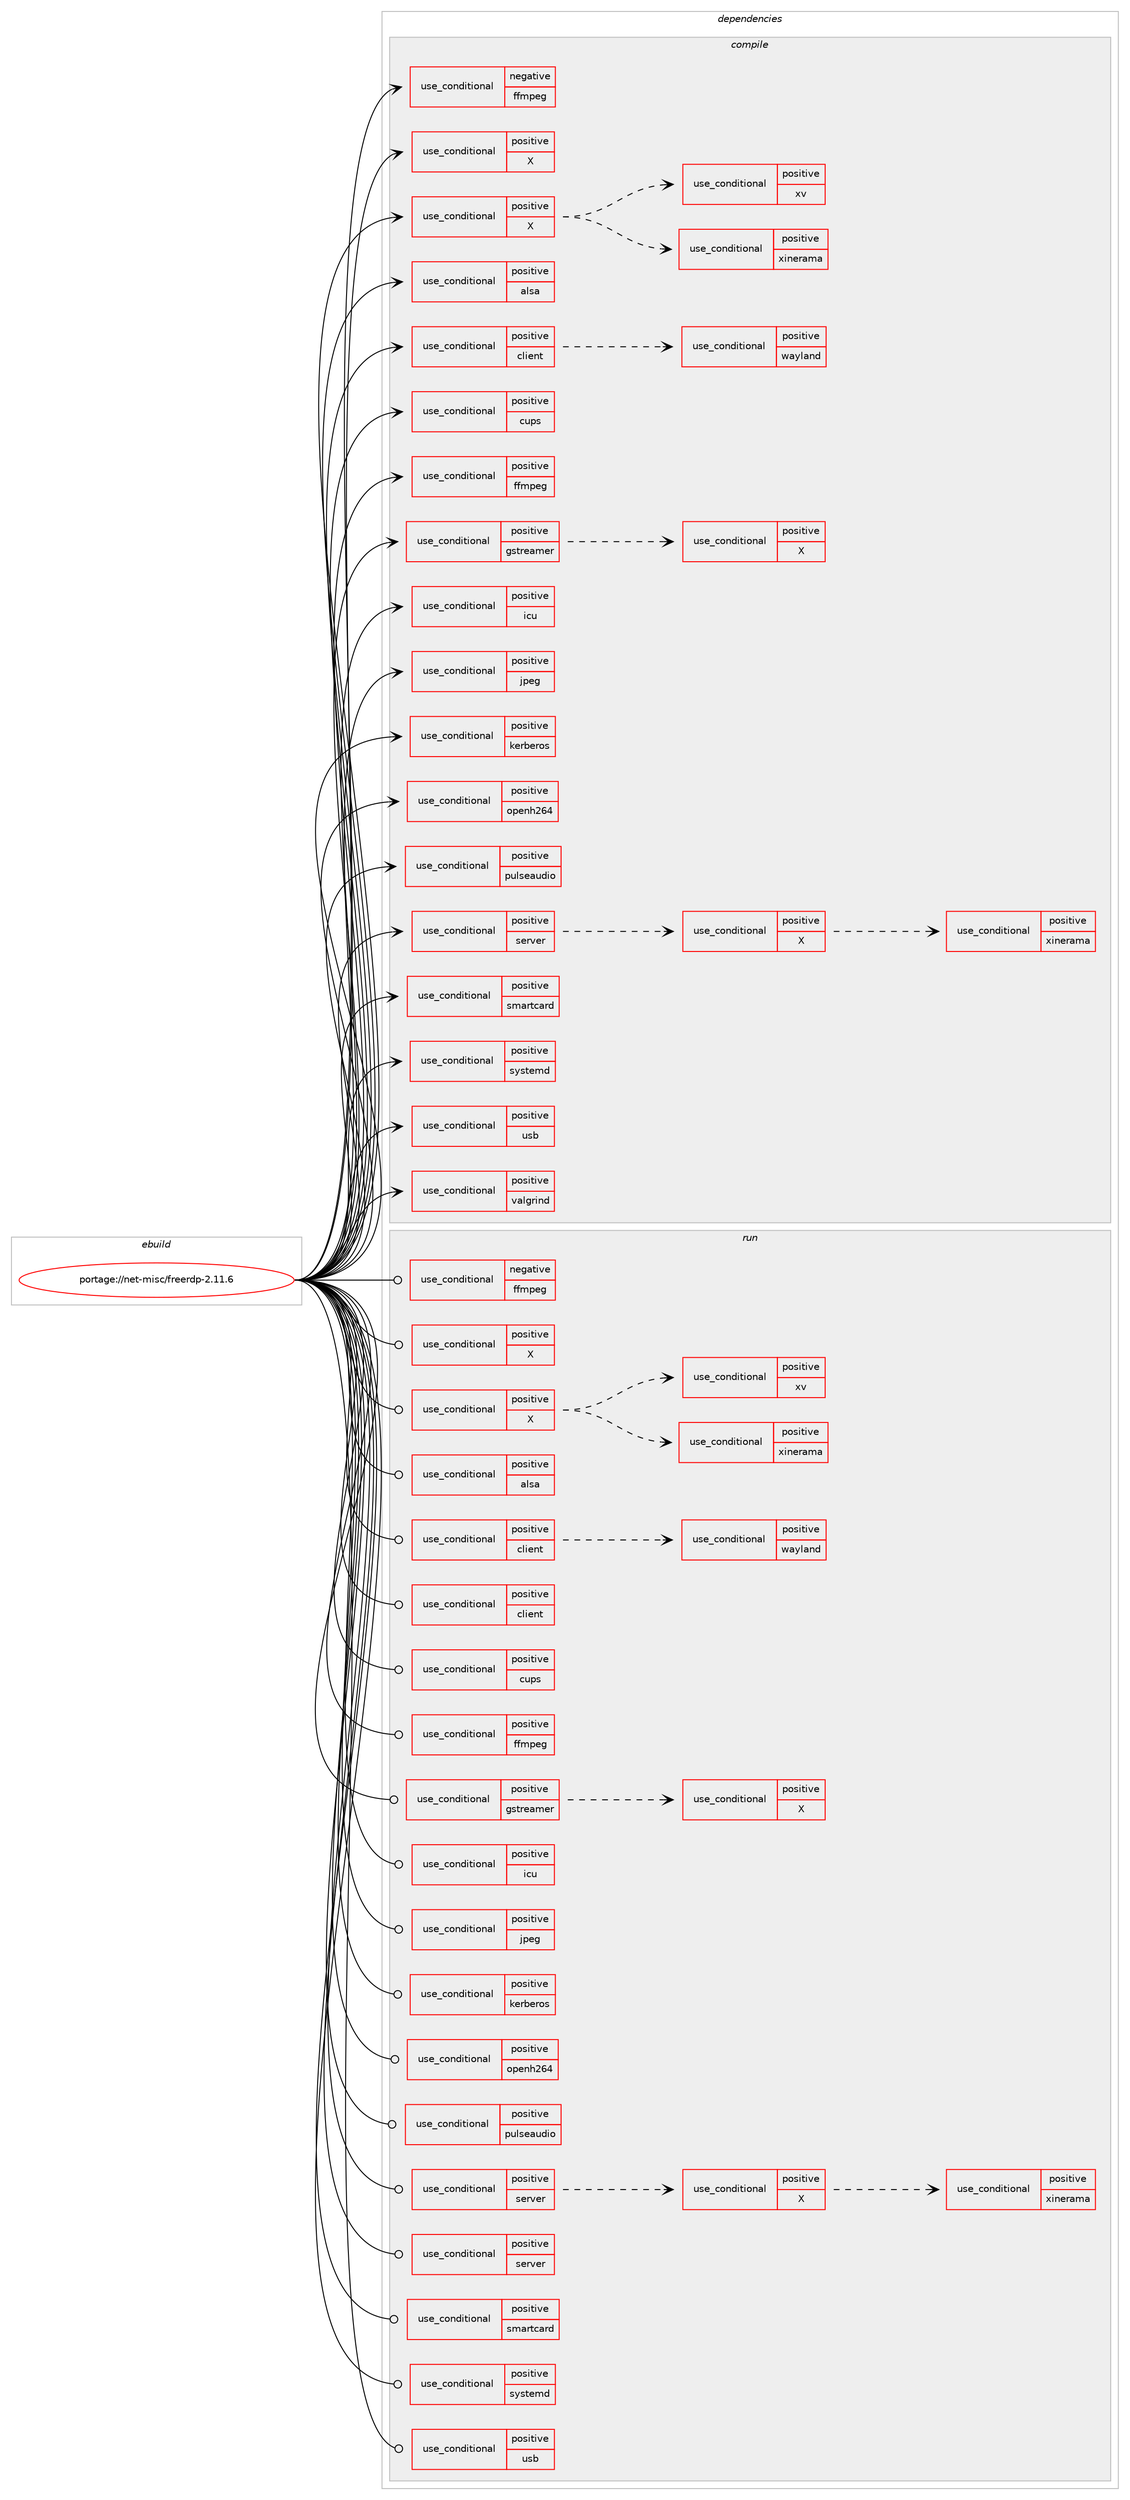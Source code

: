 digraph prolog {

# *************
# Graph options
# *************

newrank=true;
concentrate=true;
compound=true;
graph [rankdir=LR,fontname=Helvetica,fontsize=10,ranksep=1.5];#, ranksep=2.5, nodesep=0.2];
edge  [arrowhead=vee];
node  [fontname=Helvetica,fontsize=10];

# **********
# The ebuild
# **********

subgraph cluster_leftcol {
color=gray;
rank=same;
label=<<i>ebuild</i>>;
id [label="portage://net-misc/freerdp-2.11.6", color=red, width=4, href="../net-misc/freerdp-2.11.6.svg"];
}

# ****************
# The dependencies
# ****************

subgraph cluster_midcol {
color=gray;
label=<<i>dependencies</i>>;
subgraph cluster_compile {
fillcolor="#eeeeee";
style=filled;
label=<<i>compile</i>>;
subgraph cond94618 {
dependency187840 [label=<<TABLE BORDER="0" CELLBORDER="1" CELLSPACING="0" CELLPADDING="4"><TR><TD ROWSPAN="3" CELLPADDING="10">use_conditional</TD></TR><TR><TD>negative</TD></TR><TR><TD>ffmpeg</TD></TR></TABLE>>, shape=none, color=red];
# *** BEGIN UNKNOWN DEPENDENCY TYPE (TODO) ***
# dependency187840 -> package_dependency(portage://net-misc/freerdp-2.11.6,install,no,x11-libs,cairo,none,[,,],[slot(0),equal],[])
# *** END UNKNOWN DEPENDENCY TYPE (TODO) ***

}
id:e -> dependency187840:w [weight=20,style="solid",arrowhead="vee"];
subgraph cond94619 {
dependency187841 [label=<<TABLE BORDER="0" CELLBORDER="1" CELLSPACING="0" CELLPADDING="4"><TR><TD ROWSPAN="3" CELLPADDING="10">use_conditional</TD></TR><TR><TD>positive</TD></TR><TR><TD>X</TD></TR></TABLE>>, shape=none, color=red];
# *** BEGIN UNKNOWN DEPENDENCY TYPE (TODO) ***
# dependency187841 -> package_dependency(portage://net-misc/freerdp-2.11.6,install,no,x11-libs,libX11,none,[,,],[],[])
# *** END UNKNOWN DEPENDENCY TYPE (TODO) ***

# *** BEGIN UNKNOWN DEPENDENCY TYPE (TODO) ***
# dependency187841 -> package_dependency(portage://net-misc/freerdp-2.11.6,install,no,x11-libs,libxkbfile,none,[,,],[],[])
# *** END UNKNOWN DEPENDENCY TYPE (TODO) ***

}
id:e -> dependency187841:w [weight=20,style="solid",arrowhead="vee"];
subgraph cond94620 {
dependency187842 [label=<<TABLE BORDER="0" CELLBORDER="1" CELLSPACING="0" CELLPADDING="4"><TR><TD ROWSPAN="3" CELLPADDING="10">use_conditional</TD></TR><TR><TD>positive</TD></TR><TR><TD>X</TD></TR></TABLE>>, shape=none, color=red];
# *** BEGIN UNKNOWN DEPENDENCY TYPE (TODO) ***
# dependency187842 -> package_dependency(portage://net-misc/freerdp-2.11.6,install,no,x11-libs,libXcursor,none,[,,],[],[])
# *** END UNKNOWN DEPENDENCY TYPE (TODO) ***

# *** BEGIN UNKNOWN DEPENDENCY TYPE (TODO) ***
# dependency187842 -> package_dependency(portage://net-misc/freerdp-2.11.6,install,no,x11-libs,libXext,none,[,,],[],[])
# *** END UNKNOWN DEPENDENCY TYPE (TODO) ***

# *** BEGIN UNKNOWN DEPENDENCY TYPE (TODO) ***
# dependency187842 -> package_dependency(portage://net-misc/freerdp-2.11.6,install,no,x11-libs,libXi,none,[,,],[],[])
# *** END UNKNOWN DEPENDENCY TYPE (TODO) ***

# *** BEGIN UNKNOWN DEPENDENCY TYPE (TODO) ***
# dependency187842 -> package_dependency(portage://net-misc/freerdp-2.11.6,install,no,x11-libs,libXrender,none,[,,],[],[])
# *** END UNKNOWN DEPENDENCY TYPE (TODO) ***

subgraph cond94621 {
dependency187843 [label=<<TABLE BORDER="0" CELLBORDER="1" CELLSPACING="0" CELLPADDING="4"><TR><TD ROWSPAN="3" CELLPADDING="10">use_conditional</TD></TR><TR><TD>positive</TD></TR><TR><TD>xinerama</TD></TR></TABLE>>, shape=none, color=red];
# *** BEGIN UNKNOWN DEPENDENCY TYPE (TODO) ***
# dependency187843 -> package_dependency(portage://net-misc/freerdp-2.11.6,install,no,x11-libs,libXinerama,none,[,,],[],[])
# *** END UNKNOWN DEPENDENCY TYPE (TODO) ***

}
dependency187842:e -> dependency187843:w [weight=20,style="dashed",arrowhead="vee"];
subgraph cond94622 {
dependency187844 [label=<<TABLE BORDER="0" CELLBORDER="1" CELLSPACING="0" CELLPADDING="4"><TR><TD ROWSPAN="3" CELLPADDING="10">use_conditional</TD></TR><TR><TD>positive</TD></TR><TR><TD>xv</TD></TR></TABLE>>, shape=none, color=red];
# *** BEGIN UNKNOWN DEPENDENCY TYPE (TODO) ***
# dependency187844 -> package_dependency(portage://net-misc/freerdp-2.11.6,install,no,x11-libs,libXv,none,[,,],[],[])
# *** END UNKNOWN DEPENDENCY TYPE (TODO) ***

}
dependency187842:e -> dependency187844:w [weight=20,style="dashed",arrowhead="vee"];
}
id:e -> dependency187842:w [weight=20,style="solid",arrowhead="vee"];
subgraph cond94623 {
dependency187845 [label=<<TABLE BORDER="0" CELLBORDER="1" CELLSPACING="0" CELLPADDING="4"><TR><TD ROWSPAN="3" CELLPADDING="10">use_conditional</TD></TR><TR><TD>positive</TD></TR><TR><TD>alsa</TD></TR></TABLE>>, shape=none, color=red];
# *** BEGIN UNKNOWN DEPENDENCY TYPE (TODO) ***
# dependency187845 -> package_dependency(portage://net-misc/freerdp-2.11.6,install,no,media-libs,alsa-lib,none,[,,],[],[])
# *** END UNKNOWN DEPENDENCY TYPE (TODO) ***

}
id:e -> dependency187845:w [weight=20,style="solid",arrowhead="vee"];
subgraph cond94624 {
dependency187846 [label=<<TABLE BORDER="0" CELLBORDER="1" CELLSPACING="0" CELLPADDING="4"><TR><TD ROWSPAN="3" CELLPADDING="10">use_conditional</TD></TR><TR><TD>positive</TD></TR><TR><TD>client</TD></TR></TABLE>>, shape=none, color=red];
subgraph cond94625 {
dependency187847 [label=<<TABLE BORDER="0" CELLBORDER="1" CELLSPACING="0" CELLPADDING="4"><TR><TD ROWSPAN="3" CELLPADDING="10">use_conditional</TD></TR><TR><TD>positive</TD></TR><TR><TD>wayland</TD></TR></TABLE>>, shape=none, color=red];
# *** BEGIN UNKNOWN DEPENDENCY TYPE (TODO) ***
# dependency187847 -> package_dependency(portage://net-misc/freerdp-2.11.6,install,no,dev-libs,wayland,none,[,,],[],[])
# *** END UNKNOWN DEPENDENCY TYPE (TODO) ***

# *** BEGIN UNKNOWN DEPENDENCY TYPE (TODO) ***
# dependency187847 -> package_dependency(portage://net-misc/freerdp-2.11.6,install,no,x11-libs,libxkbcommon,none,[,,],[],[])
# *** END UNKNOWN DEPENDENCY TYPE (TODO) ***

}
dependency187846:e -> dependency187847:w [weight=20,style="dashed",arrowhead="vee"];
}
id:e -> dependency187846:w [weight=20,style="solid",arrowhead="vee"];
subgraph cond94626 {
dependency187848 [label=<<TABLE BORDER="0" CELLBORDER="1" CELLSPACING="0" CELLPADDING="4"><TR><TD ROWSPAN="3" CELLPADDING="10">use_conditional</TD></TR><TR><TD>positive</TD></TR><TR><TD>cups</TD></TR></TABLE>>, shape=none, color=red];
# *** BEGIN UNKNOWN DEPENDENCY TYPE (TODO) ***
# dependency187848 -> package_dependency(portage://net-misc/freerdp-2.11.6,install,no,net-print,cups,none,[,,],[],[])
# *** END UNKNOWN DEPENDENCY TYPE (TODO) ***

}
id:e -> dependency187848:w [weight=20,style="solid",arrowhead="vee"];
subgraph cond94627 {
dependency187849 [label=<<TABLE BORDER="0" CELLBORDER="1" CELLSPACING="0" CELLPADDING="4"><TR><TD ROWSPAN="3" CELLPADDING="10">use_conditional</TD></TR><TR><TD>positive</TD></TR><TR><TD>ffmpeg</TD></TR></TABLE>>, shape=none, color=red];
# *** BEGIN UNKNOWN DEPENDENCY TYPE (TODO) ***
# dependency187849 -> package_dependency(portage://net-misc/freerdp-2.11.6,install,no,media-video,ffmpeg,none,[,,],[slot(0),equal],[])
# *** END UNKNOWN DEPENDENCY TYPE (TODO) ***

}
id:e -> dependency187849:w [weight=20,style="solid",arrowhead="vee"];
subgraph cond94628 {
dependency187850 [label=<<TABLE BORDER="0" CELLBORDER="1" CELLSPACING="0" CELLPADDING="4"><TR><TD ROWSPAN="3" CELLPADDING="10">use_conditional</TD></TR><TR><TD>positive</TD></TR><TR><TD>gstreamer</TD></TR></TABLE>>, shape=none, color=red];
# *** BEGIN UNKNOWN DEPENDENCY TYPE (TODO) ***
# dependency187850 -> package_dependency(portage://net-misc/freerdp-2.11.6,install,no,media-libs,gstreamer,none,[,,],[slot(1.0)],[])
# *** END UNKNOWN DEPENDENCY TYPE (TODO) ***

# *** BEGIN UNKNOWN DEPENDENCY TYPE (TODO) ***
# dependency187850 -> package_dependency(portage://net-misc/freerdp-2.11.6,install,no,media-libs,gst-plugins-base,none,[,,],[slot(1.0)],[])
# *** END UNKNOWN DEPENDENCY TYPE (TODO) ***

subgraph cond94629 {
dependency187851 [label=<<TABLE BORDER="0" CELLBORDER="1" CELLSPACING="0" CELLPADDING="4"><TR><TD ROWSPAN="3" CELLPADDING="10">use_conditional</TD></TR><TR><TD>positive</TD></TR><TR><TD>X</TD></TR></TABLE>>, shape=none, color=red];
# *** BEGIN UNKNOWN DEPENDENCY TYPE (TODO) ***
# dependency187851 -> package_dependency(portage://net-misc/freerdp-2.11.6,install,no,x11-libs,libXrandr,none,[,,],[],[])
# *** END UNKNOWN DEPENDENCY TYPE (TODO) ***

}
dependency187850:e -> dependency187851:w [weight=20,style="dashed",arrowhead="vee"];
}
id:e -> dependency187850:w [weight=20,style="solid",arrowhead="vee"];
subgraph cond94630 {
dependency187852 [label=<<TABLE BORDER="0" CELLBORDER="1" CELLSPACING="0" CELLPADDING="4"><TR><TD ROWSPAN="3" CELLPADDING="10">use_conditional</TD></TR><TR><TD>positive</TD></TR><TR><TD>icu</TD></TR></TABLE>>, shape=none, color=red];
# *** BEGIN UNKNOWN DEPENDENCY TYPE (TODO) ***
# dependency187852 -> package_dependency(portage://net-misc/freerdp-2.11.6,install,no,dev-libs,icu,none,[,,],[slot(0),equal],[])
# *** END UNKNOWN DEPENDENCY TYPE (TODO) ***

}
id:e -> dependency187852:w [weight=20,style="solid",arrowhead="vee"];
subgraph cond94631 {
dependency187853 [label=<<TABLE BORDER="0" CELLBORDER="1" CELLSPACING="0" CELLPADDING="4"><TR><TD ROWSPAN="3" CELLPADDING="10">use_conditional</TD></TR><TR><TD>positive</TD></TR><TR><TD>jpeg</TD></TR></TABLE>>, shape=none, color=red];
# *** BEGIN UNKNOWN DEPENDENCY TYPE (TODO) ***
# dependency187853 -> package_dependency(portage://net-misc/freerdp-2.11.6,install,no,media-libs,libjpeg-turbo,none,[,,],[slot(0),equal],[])
# *** END UNKNOWN DEPENDENCY TYPE (TODO) ***

}
id:e -> dependency187853:w [weight=20,style="solid",arrowhead="vee"];
subgraph cond94632 {
dependency187854 [label=<<TABLE BORDER="0" CELLBORDER="1" CELLSPACING="0" CELLPADDING="4"><TR><TD ROWSPAN="3" CELLPADDING="10">use_conditional</TD></TR><TR><TD>positive</TD></TR><TR><TD>kerberos</TD></TR></TABLE>>, shape=none, color=red];
# *** BEGIN UNKNOWN DEPENDENCY TYPE (TODO) ***
# dependency187854 -> package_dependency(portage://net-misc/freerdp-2.11.6,install,no,virtual,krb5,none,[,,],[],[])
# *** END UNKNOWN DEPENDENCY TYPE (TODO) ***

}
id:e -> dependency187854:w [weight=20,style="solid",arrowhead="vee"];
subgraph cond94633 {
dependency187855 [label=<<TABLE BORDER="0" CELLBORDER="1" CELLSPACING="0" CELLPADDING="4"><TR><TD ROWSPAN="3" CELLPADDING="10">use_conditional</TD></TR><TR><TD>positive</TD></TR><TR><TD>openh264</TD></TR></TABLE>>, shape=none, color=red];
# *** BEGIN UNKNOWN DEPENDENCY TYPE (TODO) ***
# dependency187855 -> package_dependency(portage://net-misc/freerdp-2.11.6,install,no,media-libs,openh264,none,[,,],[slot(0),equal],[])
# *** END UNKNOWN DEPENDENCY TYPE (TODO) ***

}
id:e -> dependency187855:w [weight=20,style="solid",arrowhead="vee"];
subgraph cond94634 {
dependency187856 [label=<<TABLE BORDER="0" CELLBORDER="1" CELLSPACING="0" CELLPADDING="4"><TR><TD ROWSPAN="3" CELLPADDING="10">use_conditional</TD></TR><TR><TD>positive</TD></TR><TR><TD>pulseaudio</TD></TR></TABLE>>, shape=none, color=red];
# *** BEGIN UNKNOWN DEPENDENCY TYPE (TODO) ***
# dependency187856 -> package_dependency(portage://net-misc/freerdp-2.11.6,install,no,media-libs,libpulse,none,[,,],[],[])
# *** END UNKNOWN DEPENDENCY TYPE (TODO) ***

}
id:e -> dependency187856:w [weight=20,style="solid",arrowhead="vee"];
subgraph cond94635 {
dependency187857 [label=<<TABLE BORDER="0" CELLBORDER="1" CELLSPACING="0" CELLPADDING="4"><TR><TD ROWSPAN="3" CELLPADDING="10">use_conditional</TD></TR><TR><TD>positive</TD></TR><TR><TD>server</TD></TR></TABLE>>, shape=none, color=red];
subgraph cond94636 {
dependency187858 [label=<<TABLE BORDER="0" CELLBORDER="1" CELLSPACING="0" CELLPADDING="4"><TR><TD ROWSPAN="3" CELLPADDING="10">use_conditional</TD></TR><TR><TD>positive</TD></TR><TR><TD>X</TD></TR></TABLE>>, shape=none, color=red];
# *** BEGIN UNKNOWN DEPENDENCY TYPE (TODO) ***
# dependency187858 -> package_dependency(portage://net-misc/freerdp-2.11.6,install,no,x11-libs,libXcursor,none,[,,],[],[])
# *** END UNKNOWN DEPENDENCY TYPE (TODO) ***

# *** BEGIN UNKNOWN DEPENDENCY TYPE (TODO) ***
# dependency187858 -> package_dependency(portage://net-misc/freerdp-2.11.6,install,no,x11-libs,libXdamage,none,[,,],[],[])
# *** END UNKNOWN DEPENDENCY TYPE (TODO) ***

# *** BEGIN UNKNOWN DEPENDENCY TYPE (TODO) ***
# dependency187858 -> package_dependency(portage://net-misc/freerdp-2.11.6,install,no,x11-libs,libXext,none,[,,],[],[])
# *** END UNKNOWN DEPENDENCY TYPE (TODO) ***

# *** BEGIN UNKNOWN DEPENDENCY TYPE (TODO) ***
# dependency187858 -> package_dependency(portage://net-misc/freerdp-2.11.6,install,no,x11-libs,libXfixes,none,[,,],[],[])
# *** END UNKNOWN DEPENDENCY TYPE (TODO) ***

# *** BEGIN UNKNOWN DEPENDENCY TYPE (TODO) ***
# dependency187858 -> package_dependency(portage://net-misc/freerdp-2.11.6,install,no,x11-libs,libXrandr,none,[,,],[],[])
# *** END UNKNOWN DEPENDENCY TYPE (TODO) ***

# *** BEGIN UNKNOWN DEPENDENCY TYPE (TODO) ***
# dependency187858 -> package_dependency(portage://net-misc/freerdp-2.11.6,install,no,x11-libs,libXtst,none,[,,],[],[])
# *** END UNKNOWN DEPENDENCY TYPE (TODO) ***

subgraph cond94637 {
dependency187859 [label=<<TABLE BORDER="0" CELLBORDER="1" CELLSPACING="0" CELLPADDING="4"><TR><TD ROWSPAN="3" CELLPADDING="10">use_conditional</TD></TR><TR><TD>positive</TD></TR><TR><TD>xinerama</TD></TR></TABLE>>, shape=none, color=red];
# *** BEGIN UNKNOWN DEPENDENCY TYPE (TODO) ***
# dependency187859 -> package_dependency(portage://net-misc/freerdp-2.11.6,install,no,x11-libs,libXinerama,none,[,,],[],[])
# *** END UNKNOWN DEPENDENCY TYPE (TODO) ***

}
dependency187858:e -> dependency187859:w [weight=20,style="dashed",arrowhead="vee"];
}
dependency187857:e -> dependency187858:w [weight=20,style="dashed",arrowhead="vee"];
}
id:e -> dependency187857:w [weight=20,style="solid",arrowhead="vee"];
subgraph cond94638 {
dependency187860 [label=<<TABLE BORDER="0" CELLBORDER="1" CELLSPACING="0" CELLPADDING="4"><TR><TD ROWSPAN="3" CELLPADDING="10">use_conditional</TD></TR><TR><TD>positive</TD></TR><TR><TD>smartcard</TD></TR></TABLE>>, shape=none, color=red];
# *** BEGIN UNKNOWN DEPENDENCY TYPE (TODO) ***
# dependency187860 -> package_dependency(portage://net-misc/freerdp-2.11.6,install,no,sys-apps,pcsc-lite,none,[,,],[],[])
# *** END UNKNOWN DEPENDENCY TYPE (TODO) ***

}
id:e -> dependency187860:w [weight=20,style="solid",arrowhead="vee"];
subgraph cond94639 {
dependency187861 [label=<<TABLE BORDER="0" CELLBORDER="1" CELLSPACING="0" CELLPADDING="4"><TR><TD ROWSPAN="3" CELLPADDING="10">use_conditional</TD></TR><TR><TD>positive</TD></TR><TR><TD>systemd</TD></TR></TABLE>>, shape=none, color=red];
# *** BEGIN UNKNOWN DEPENDENCY TYPE (TODO) ***
# dependency187861 -> package_dependency(portage://net-misc/freerdp-2.11.6,install,no,sys-apps,systemd,none,[,,],[slot(0),equal],[])
# *** END UNKNOWN DEPENDENCY TYPE (TODO) ***

}
id:e -> dependency187861:w [weight=20,style="solid",arrowhead="vee"];
subgraph cond94640 {
dependency187862 [label=<<TABLE BORDER="0" CELLBORDER="1" CELLSPACING="0" CELLPADDING="4"><TR><TD ROWSPAN="3" CELLPADDING="10">use_conditional</TD></TR><TR><TD>positive</TD></TR><TR><TD>usb</TD></TR></TABLE>>, shape=none, color=red];
# *** BEGIN UNKNOWN DEPENDENCY TYPE (TODO) ***
# dependency187862 -> package_dependency(portage://net-misc/freerdp-2.11.6,install,no,virtual,libudev,none,[,,],[slot(0),equal],[])
# *** END UNKNOWN DEPENDENCY TYPE (TODO) ***

# *** BEGIN UNKNOWN DEPENDENCY TYPE (TODO) ***
# dependency187862 -> package_dependency(portage://net-misc/freerdp-2.11.6,install,no,sys-apps,util-linux,none,[,,],[slot(0),equal],[])
# *** END UNKNOWN DEPENDENCY TYPE (TODO) ***

# *** BEGIN UNKNOWN DEPENDENCY TYPE (TODO) ***
# dependency187862 -> package_dependency(portage://net-misc/freerdp-2.11.6,install,no,dev-libs,dbus-glib,none,[,,],[slot(0),equal],[])
# *** END UNKNOWN DEPENDENCY TYPE (TODO) ***

# *** BEGIN UNKNOWN DEPENDENCY TYPE (TODO) ***
# dependency187862 -> package_dependency(portage://net-misc/freerdp-2.11.6,install,no,virtual,libusb,none,[,,],[slot(1),equal],[])
# *** END UNKNOWN DEPENDENCY TYPE (TODO) ***

}
id:e -> dependency187862:w [weight=20,style="solid",arrowhead="vee"];
subgraph cond94641 {
dependency187863 [label=<<TABLE BORDER="0" CELLBORDER="1" CELLSPACING="0" CELLPADDING="4"><TR><TD ROWSPAN="3" CELLPADDING="10">use_conditional</TD></TR><TR><TD>positive</TD></TR><TR><TD>valgrind</TD></TR></TABLE>>, shape=none, color=red];
# *** BEGIN UNKNOWN DEPENDENCY TYPE (TODO) ***
# dependency187863 -> package_dependency(portage://net-misc/freerdp-2.11.6,install,no,dev-debug,valgrind,none,[,,],[],[])
# *** END UNKNOWN DEPENDENCY TYPE (TODO) ***

}
id:e -> dependency187863:w [weight=20,style="solid",arrowhead="vee"];
# *** BEGIN UNKNOWN DEPENDENCY TYPE (TODO) ***
# id -> package_dependency(portage://net-misc/freerdp-2.11.6,install,no,dev-libs,openssl,none,[,,],[slot(0),equal],[])
# *** END UNKNOWN DEPENDENCY TYPE (TODO) ***

# *** BEGIN UNKNOWN DEPENDENCY TYPE (TODO) ***
# id -> package_dependency(portage://net-misc/freerdp-2.11.6,install,no,sys-libs,zlib,none,[,,],[slot(0)],[])
# *** END UNKNOWN DEPENDENCY TYPE (TODO) ***

}
subgraph cluster_compileandrun {
fillcolor="#eeeeee";
style=filled;
label=<<i>compile and run</i>>;
}
subgraph cluster_run {
fillcolor="#eeeeee";
style=filled;
label=<<i>run</i>>;
subgraph cond94642 {
dependency187864 [label=<<TABLE BORDER="0" CELLBORDER="1" CELLSPACING="0" CELLPADDING="4"><TR><TD ROWSPAN="3" CELLPADDING="10">use_conditional</TD></TR><TR><TD>negative</TD></TR><TR><TD>ffmpeg</TD></TR></TABLE>>, shape=none, color=red];
# *** BEGIN UNKNOWN DEPENDENCY TYPE (TODO) ***
# dependency187864 -> package_dependency(portage://net-misc/freerdp-2.11.6,run,no,x11-libs,cairo,none,[,,],[slot(0),equal],[])
# *** END UNKNOWN DEPENDENCY TYPE (TODO) ***

}
id:e -> dependency187864:w [weight=20,style="solid",arrowhead="odot"];
subgraph cond94643 {
dependency187865 [label=<<TABLE BORDER="0" CELLBORDER="1" CELLSPACING="0" CELLPADDING="4"><TR><TD ROWSPAN="3" CELLPADDING="10">use_conditional</TD></TR><TR><TD>positive</TD></TR><TR><TD>X</TD></TR></TABLE>>, shape=none, color=red];
# *** BEGIN UNKNOWN DEPENDENCY TYPE (TODO) ***
# dependency187865 -> package_dependency(portage://net-misc/freerdp-2.11.6,run,no,x11-libs,libX11,none,[,,],[],[])
# *** END UNKNOWN DEPENDENCY TYPE (TODO) ***

# *** BEGIN UNKNOWN DEPENDENCY TYPE (TODO) ***
# dependency187865 -> package_dependency(portage://net-misc/freerdp-2.11.6,run,no,x11-libs,libxkbfile,none,[,,],[],[])
# *** END UNKNOWN DEPENDENCY TYPE (TODO) ***

}
id:e -> dependency187865:w [weight=20,style="solid",arrowhead="odot"];
subgraph cond94644 {
dependency187866 [label=<<TABLE BORDER="0" CELLBORDER="1" CELLSPACING="0" CELLPADDING="4"><TR><TD ROWSPAN="3" CELLPADDING="10">use_conditional</TD></TR><TR><TD>positive</TD></TR><TR><TD>X</TD></TR></TABLE>>, shape=none, color=red];
# *** BEGIN UNKNOWN DEPENDENCY TYPE (TODO) ***
# dependency187866 -> package_dependency(portage://net-misc/freerdp-2.11.6,run,no,x11-libs,libXcursor,none,[,,],[],[])
# *** END UNKNOWN DEPENDENCY TYPE (TODO) ***

# *** BEGIN UNKNOWN DEPENDENCY TYPE (TODO) ***
# dependency187866 -> package_dependency(portage://net-misc/freerdp-2.11.6,run,no,x11-libs,libXext,none,[,,],[],[])
# *** END UNKNOWN DEPENDENCY TYPE (TODO) ***

# *** BEGIN UNKNOWN DEPENDENCY TYPE (TODO) ***
# dependency187866 -> package_dependency(portage://net-misc/freerdp-2.11.6,run,no,x11-libs,libXi,none,[,,],[],[])
# *** END UNKNOWN DEPENDENCY TYPE (TODO) ***

# *** BEGIN UNKNOWN DEPENDENCY TYPE (TODO) ***
# dependency187866 -> package_dependency(portage://net-misc/freerdp-2.11.6,run,no,x11-libs,libXrender,none,[,,],[],[])
# *** END UNKNOWN DEPENDENCY TYPE (TODO) ***

subgraph cond94645 {
dependency187867 [label=<<TABLE BORDER="0" CELLBORDER="1" CELLSPACING="0" CELLPADDING="4"><TR><TD ROWSPAN="3" CELLPADDING="10">use_conditional</TD></TR><TR><TD>positive</TD></TR><TR><TD>xinerama</TD></TR></TABLE>>, shape=none, color=red];
# *** BEGIN UNKNOWN DEPENDENCY TYPE (TODO) ***
# dependency187867 -> package_dependency(portage://net-misc/freerdp-2.11.6,run,no,x11-libs,libXinerama,none,[,,],[],[])
# *** END UNKNOWN DEPENDENCY TYPE (TODO) ***

}
dependency187866:e -> dependency187867:w [weight=20,style="dashed",arrowhead="vee"];
subgraph cond94646 {
dependency187868 [label=<<TABLE BORDER="0" CELLBORDER="1" CELLSPACING="0" CELLPADDING="4"><TR><TD ROWSPAN="3" CELLPADDING="10">use_conditional</TD></TR><TR><TD>positive</TD></TR><TR><TD>xv</TD></TR></TABLE>>, shape=none, color=red];
# *** BEGIN UNKNOWN DEPENDENCY TYPE (TODO) ***
# dependency187868 -> package_dependency(portage://net-misc/freerdp-2.11.6,run,no,x11-libs,libXv,none,[,,],[],[])
# *** END UNKNOWN DEPENDENCY TYPE (TODO) ***

}
dependency187866:e -> dependency187868:w [weight=20,style="dashed",arrowhead="vee"];
}
id:e -> dependency187866:w [weight=20,style="solid",arrowhead="odot"];
subgraph cond94647 {
dependency187869 [label=<<TABLE BORDER="0" CELLBORDER="1" CELLSPACING="0" CELLPADDING="4"><TR><TD ROWSPAN="3" CELLPADDING="10">use_conditional</TD></TR><TR><TD>positive</TD></TR><TR><TD>alsa</TD></TR></TABLE>>, shape=none, color=red];
# *** BEGIN UNKNOWN DEPENDENCY TYPE (TODO) ***
# dependency187869 -> package_dependency(portage://net-misc/freerdp-2.11.6,run,no,media-libs,alsa-lib,none,[,,],[],[])
# *** END UNKNOWN DEPENDENCY TYPE (TODO) ***

}
id:e -> dependency187869:w [weight=20,style="solid",arrowhead="odot"];
subgraph cond94648 {
dependency187870 [label=<<TABLE BORDER="0" CELLBORDER="1" CELLSPACING="0" CELLPADDING="4"><TR><TD ROWSPAN="3" CELLPADDING="10">use_conditional</TD></TR><TR><TD>positive</TD></TR><TR><TD>client</TD></TR></TABLE>>, shape=none, color=red];
subgraph cond94649 {
dependency187871 [label=<<TABLE BORDER="0" CELLBORDER="1" CELLSPACING="0" CELLPADDING="4"><TR><TD ROWSPAN="3" CELLPADDING="10">use_conditional</TD></TR><TR><TD>positive</TD></TR><TR><TD>wayland</TD></TR></TABLE>>, shape=none, color=red];
# *** BEGIN UNKNOWN DEPENDENCY TYPE (TODO) ***
# dependency187871 -> package_dependency(portage://net-misc/freerdp-2.11.6,run,no,dev-libs,wayland,none,[,,],[],[])
# *** END UNKNOWN DEPENDENCY TYPE (TODO) ***

# *** BEGIN UNKNOWN DEPENDENCY TYPE (TODO) ***
# dependency187871 -> package_dependency(portage://net-misc/freerdp-2.11.6,run,no,x11-libs,libxkbcommon,none,[,,],[],[])
# *** END UNKNOWN DEPENDENCY TYPE (TODO) ***

}
dependency187870:e -> dependency187871:w [weight=20,style="dashed",arrowhead="vee"];
}
id:e -> dependency187870:w [weight=20,style="solid",arrowhead="odot"];
subgraph cond94650 {
dependency187872 [label=<<TABLE BORDER="0" CELLBORDER="1" CELLSPACING="0" CELLPADDING="4"><TR><TD ROWSPAN="3" CELLPADDING="10">use_conditional</TD></TR><TR><TD>positive</TD></TR><TR><TD>client</TD></TR></TABLE>>, shape=none, color=red];
# *** BEGIN UNKNOWN DEPENDENCY TYPE (TODO) ***
# dependency187872 -> package_dependency(portage://net-misc/freerdp-2.11.6,run,weak,net-misc,freerdp,none,[,,],[slot(3)],[use(enable(client),none)])
# *** END UNKNOWN DEPENDENCY TYPE (TODO) ***

}
id:e -> dependency187872:w [weight=20,style="solid",arrowhead="odot"];
subgraph cond94651 {
dependency187873 [label=<<TABLE BORDER="0" CELLBORDER="1" CELLSPACING="0" CELLPADDING="4"><TR><TD ROWSPAN="3" CELLPADDING="10">use_conditional</TD></TR><TR><TD>positive</TD></TR><TR><TD>cups</TD></TR></TABLE>>, shape=none, color=red];
# *** BEGIN UNKNOWN DEPENDENCY TYPE (TODO) ***
# dependency187873 -> package_dependency(portage://net-misc/freerdp-2.11.6,run,no,net-print,cups,none,[,,],[],[])
# *** END UNKNOWN DEPENDENCY TYPE (TODO) ***

}
id:e -> dependency187873:w [weight=20,style="solid",arrowhead="odot"];
subgraph cond94652 {
dependency187874 [label=<<TABLE BORDER="0" CELLBORDER="1" CELLSPACING="0" CELLPADDING="4"><TR><TD ROWSPAN="3" CELLPADDING="10">use_conditional</TD></TR><TR><TD>positive</TD></TR><TR><TD>ffmpeg</TD></TR></TABLE>>, shape=none, color=red];
# *** BEGIN UNKNOWN DEPENDENCY TYPE (TODO) ***
# dependency187874 -> package_dependency(portage://net-misc/freerdp-2.11.6,run,no,media-video,ffmpeg,none,[,,],[slot(0),equal],[])
# *** END UNKNOWN DEPENDENCY TYPE (TODO) ***

}
id:e -> dependency187874:w [weight=20,style="solid",arrowhead="odot"];
subgraph cond94653 {
dependency187875 [label=<<TABLE BORDER="0" CELLBORDER="1" CELLSPACING="0" CELLPADDING="4"><TR><TD ROWSPAN="3" CELLPADDING="10">use_conditional</TD></TR><TR><TD>positive</TD></TR><TR><TD>gstreamer</TD></TR></TABLE>>, shape=none, color=red];
# *** BEGIN UNKNOWN DEPENDENCY TYPE (TODO) ***
# dependency187875 -> package_dependency(portage://net-misc/freerdp-2.11.6,run,no,media-libs,gstreamer,none,[,,],[slot(1.0)],[])
# *** END UNKNOWN DEPENDENCY TYPE (TODO) ***

# *** BEGIN UNKNOWN DEPENDENCY TYPE (TODO) ***
# dependency187875 -> package_dependency(portage://net-misc/freerdp-2.11.6,run,no,media-libs,gst-plugins-base,none,[,,],[slot(1.0)],[])
# *** END UNKNOWN DEPENDENCY TYPE (TODO) ***

subgraph cond94654 {
dependency187876 [label=<<TABLE BORDER="0" CELLBORDER="1" CELLSPACING="0" CELLPADDING="4"><TR><TD ROWSPAN="3" CELLPADDING="10">use_conditional</TD></TR><TR><TD>positive</TD></TR><TR><TD>X</TD></TR></TABLE>>, shape=none, color=red];
# *** BEGIN UNKNOWN DEPENDENCY TYPE (TODO) ***
# dependency187876 -> package_dependency(portage://net-misc/freerdp-2.11.6,run,no,x11-libs,libXrandr,none,[,,],[],[])
# *** END UNKNOWN DEPENDENCY TYPE (TODO) ***

}
dependency187875:e -> dependency187876:w [weight=20,style="dashed",arrowhead="vee"];
}
id:e -> dependency187875:w [weight=20,style="solid",arrowhead="odot"];
subgraph cond94655 {
dependency187877 [label=<<TABLE BORDER="0" CELLBORDER="1" CELLSPACING="0" CELLPADDING="4"><TR><TD ROWSPAN="3" CELLPADDING="10">use_conditional</TD></TR><TR><TD>positive</TD></TR><TR><TD>icu</TD></TR></TABLE>>, shape=none, color=red];
# *** BEGIN UNKNOWN DEPENDENCY TYPE (TODO) ***
# dependency187877 -> package_dependency(portage://net-misc/freerdp-2.11.6,run,no,dev-libs,icu,none,[,,],[slot(0),equal],[])
# *** END UNKNOWN DEPENDENCY TYPE (TODO) ***

}
id:e -> dependency187877:w [weight=20,style="solid",arrowhead="odot"];
subgraph cond94656 {
dependency187878 [label=<<TABLE BORDER="0" CELLBORDER="1" CELLSPACING="0" CELLPADDING="4"><TR><TD ROWSPAN="3" CELLPADDING="10">use_conditional</TD></TR><TR><TD>positive</TD></TR><TR><TD>jpeg</TD></TR></TABLE>>, shape=none, color=red];
# *** BEGIN UNKNOWN DEPENDENCY TYPE (TODO) ***
# dependency187878 -> package_dependency(portage://net-misc/freerdp-2.11.6,run,no,media-libs,libjpeg-turbo,none,[,,],[slot(0),equal],[])
# *** END UNKNOWN DEPENDENCY TYPE (TODO) ***

}
id:e -> dependency187878:w [weight=20,style="solid",arrowhead="odot"];
subgraph cond94657 {
dependency187879 [label=<<TABLE BORDER="0" CELLBORDER="1" CELLSPACING="0" CELLPADDING="4"><TR><TD ROWSPAN="3" CELLPADDING="10">use_conditional</TD></TR><TR><TD>positive</TD></TR><TR><TD>kerberos</TD></TR></TABLE>>, shape=none, color=red];
# *** BEGIN UNKNOWN DEPENDENCY TYPE (TODO) ***
# dependency187879 -> package_dependency(portage://net-misc/freerdp-2.11.6,run,no,virtual,krb5,none,[,,],[],[])
# *** END UNKNOWN DEPENDENCY TYPE (TODO) ***

}
id:e -> dependency187879:w [weight=20,style="solid",arrowhead="odot"];
subgraph cond94658 {
dependency187880 [label=<<TABLE BORDER="0" CELLBORDER="1" CELLSPACING="0" CELLPADDING="4"><TR><TD ROWSPAN="3" CELLPADDING="10">use_conditional</TD></TR><TR><TD>positive</TD></TR><TR><TD>openh264</TD></TR></TABLE>>, shape=none, color=red];
# *** BEGIN UNKNOWN DEPENDENCY TYPE (TODO) ***
# dependency187880 -> package_dependency(portage://net-misc/freerdp-2.11.6,run,no,media-libs,openh264,none,[,,],[slot(0),equal],[])
# *** END UNKNOWN DEPENDENCY TYPE (TODO) ***

}
id:e -> dependency187880:w [weight=20,style="solid",arrowhead="odot"];
subgraph cond94659 {
dependency187881 [label=<<TABLE BORDER="0" CELLBORDER="1" CELLSPACING="0" CELLPADDING="4"><TR><TD ROWSPAN="3" CELLPADDING="10">use_conditional</TD></TR><TR><TD>positive</TD></TR><TR><TD>pulseaudio</TD></TR></TABLE>>, shape=none, color=red];
# *** BEGIN UNKNOWN DEPENDENCY TYPE (TODO) ***
# dependency187881 -> package_dependency(portage://net-misc/freerdp-2.11.6,run,no,media-libs,libpulse,none,[,,],[],[])
# *** END UNKNOWN DEPENDENCY TYPE (TODO) ***

}
id:e -> dependency187881:w [weight=20,style="solid",arrowhead="odot"];
subgraph cond94660 {
dependency187882 [label=<<TABLE BORDER="0" CELLBORDER="1" CELLSPACING="0" CELLPADDING="4"><TR><TD ROWSPAN="3" CELLPADDING="10">use_conditional</TD></TR><TR><TD>positive</TD></TR><TR><TD>server</TD></TR></TABLE>>, shape=none, color=red];
subgraph cond94661 {
dependency187883 [label=<<TABLE BORDER="0" CELLBORDER="1" CELLSPACING="0" CELLPADDING="4"><TR><TD ROWSPAN="3" CELLPADDING="10">use_conditional</TD></TR><TR><TD>positive</TD></TR><TR><TD>X</TD></TR></TABLE>>, shape=none, color=red];
# *** BEGIN UNKNOWN DEPENDENCY TYPE (TODO) ***
# dependency187883 -> package_dependency(portage://net-misc/freerdp-2.11.6,run,no,x11-libs,libXcursor,none,[,,],[],[])
# *** END UNKNOWN DEPENDENCY TYPE (TODO) ***

# *** BEGIN UNKNOWN DEPENDENCY TYPE (TODO) ***
# dependency187883 -> package_dependency(portage://net-misc/freerdp-2.11.6,run,no,x11-libs,libXdamage,none,[,,],[],[])
# *** END UNKNOWN DEPENDENCY TYPE (TODO) ***

# *** BEGIN UNKNOWN DEPENDENCY TYPE (TODO) ***
# dependency187883 -> package_dependency(portage://net-misc/freerdp-2.11.6,run,no,x11-libs,libXext,none,[,,],[],[])
# *** END UNKNOWN DEPENDENCY TYPE (TODO) ***

# *** BEGIN UNKNOWN DEPENDENCY TYPE (TODO) ***
# dependency187883 -> package_dependency(portage://net-misc/freerdp-2.11.6,run,no,x11-libs,libXfixes,none,[,,],[],[])
# *** END UNKNOWN DEPENDENCY TYPE (TODO) ***

# *** BEGIN UNKNOWN DEPENDENCY TYPE (TODO) ***
# dependency187883 -> package_dependency(portage://net-misc/freerdp-2.11.6,run,no,x11-libs,libXrandr,none,[,,],[],[])
# *** END UNKNOWN DEPENDENCY TYPE (TODO) ***

# *** BEGIN UNKNOWN DEPENDENCY TYPE (TODO) ***
# dependency187883 -> package_dependency(portage://net-misc/freerdp-2.11.6,run,no,x11-libs,libXtst,none,[,,],[],[])
# *** END UNKNOWN DEPENDENCY TYPE (TODO) ***

subgraph cond94662 {
dependency187884 [label=<<TABLE BORDER="0" CELLBORDER="1" CELLSPACING="0" CELLPADDING="4"><TR><TD ROWSPAN="3" CELLPADDING="10">use_conditional</TD></TR><TR><TD>positive</TD></TR><TR><TD>xinerama</TD></TR></TABLE>>, shape=none, color=red];
# *** BEGIN UNKNOWN DEPENDENCY TYPE (TODO) ***
# dependency187884 -> package_dependency(portage://net-misc/freerdp-2.11.6,run,no,x11-libs,libXinerama,none,[,,],[],[])
# *** END UNKNOWN DEPENDENCY TYPE (TODO) ***

}
dependency187883:e -> dependency187884:w [weight=20,style="dashed",arrowhead="vee"];
}
dependency187882:e -> dependency187883:w [weight=20,style="dashed",arrowhead="vee"];
}
id:e -> dependency187882:w [weight=20,style="solid",arrowhead="odot"];
subgraph cond94663 {
dependency187885 [label=<<TABLE BORDER="0" CELLBORDER="1" CELLSPACING="0" CELLPADDING="4"><TR><TD ROWSPAN="3" CELLPADDING="10">use_conditional</TD></TR><TR><TD>positive</TD></TR><TR><TD>server</TD></TR></TABLE>>, shape=none, color=red];
# *** BEGIN UNKNOWN DEPENDENCY TYPE (TODO) ***
# dependency187885 -> package_dependency(portage://net-misc/freerdp-2.11.6,run,weak,net-misc,freerdp,none,[,,],[slot(3)],[use(enable(server),none)])
# *** END UNKNOWN DEPENDENCY TYPE (TODO) ***

}
id:e -> dependency187885:w [weight=20,style="solid",arrowhead="odot"];
subgraph cond94664 {
dependency187886 [label=<<TABLE BORDER="0" CELLBORDER="1" CELLSPACING="0" CELLPADDING="4"><TR><TD ROWSPAN="3" CELLPADDING="10">use_conditional</TD></TR><TR><TD>positive</TD></TR><TR><TD>smartcard</TD></TR></TABLE>>, shape=none, color=red];
# *** BEGIN UNKNOWN DEPENDENCY TYPE (TODO) ***
# dependency187886 -> package_dependency(portage://net-misc/freerdp-2.11.6,run,no,sys-apps,pcsc-lite,none,[,,],[],[])
# *** END UNKNOWN DEPENDENCY TYPE (TODO) ***

}
id:e -> dependency187886:w [weight=20,style="solid",arrowhead="odot"];
subgraph cond94665 {
dependency187887 [label=<<TABLE BORDER="0" CELLBORDER="1" CELLSPACING="0" CELLPADDING="4"><TR><TD ROWSPAN="3" CELLPADDING="10">use_conditional</TD></TR><TR><TD>positive</TD></TR><TR><TD>systemd</TD></TR></TABLE>>, shape=none, color=red];
# *** BEGIN UNKNOWN DEPENDENCY TYPE (TODO) ***
# dependency187887 -> package_dependency(portage://net-misc/freerdp-2.11.6,run,no,sys-apps,systemd,none,[,,],[slot(0),equal],[])
# *** END UNKNOWN DEPENDENCY TYPE (TODO) ***

}
id:e -> dependency187887:w [weight=20,style="solid",arrowhead="odot"];
subgraph cond94666 {
dependency187888 [label=<<TABLE BORDER="0" CELLBORDER="1" CELLSPACING="0" CELLPADDING="4"><TR><TD ROWSPAN="3" CELLPADDING="10">use_conditional</TD></TR><TR><TD>positive</TD></TR><TR><TD>usb</TD></TR></TABLE>>, shape=none, color=red];
# *** BEGIN UNKNOWN DEPENDENCY TYPE (TODO) ***
# dependency187888 -> package_dependency(portage://net-misc/freerdp-2.11.6,run,no,virtual,libudev,none,[,,],[slot(0),equal],[])
# *** END UNKNOWN DEPENDENCY TYPE (TODO) ***

# *** BEGIN UNKNOWN DEPENDENCY TYPE (TODO) ***
# dependency187888 -> package_dependency(portage://net-misc/freerdp-2.11.6,run,no,sys-apps,util-linux,none,[,,],[slot(0),equal],[])
# *** END UNKNOWN DEPENDENCY TYPE (TODO) ***

# *** BEGIN UNKNOWN DEPENDENCY TYPE (TODO) ***
# dependency187888 -> package_dependency(portage://net-misc/freerdp-2.11.6,run,no,dev-libs,dbus-glib,none,[,,],[slot(0),equal],[])
# *** END UNKNOWN DEPENDENCY TYPE (TODO) ***

# *** BEGIN UNKNOWN DEPENDENCY TYPE (TODO) ***
# dependency187888 -> package_dependency(portage://net-misc/freerdp-2.11.6,run,no,virtual,libusb,none,[,,],[slot(1),equal],[])
# *** END UNKNOWN DEPENDENCY TYPE (TODO) ***

}
id:e -> dependency187888:w [weight=20,style="solid",arrowhead="odot"];
# *** BEGIN UNKNOWN DEPENDENCY TYPE (TODO) ***
# id -> package_dependency(portage://net-misc/freerdp-2.11.6,run,no,dev-libs,openssl,none,[,,],[slot(0),equal],[])
# *** END UNKNOWN DEPENDENCY TYPE (TODO) ***

# *** BEGIN UNKNOWN DEPENDENCY TYPE (TODO) ***
# id -> package_dependency(portage://net-misc/freerdp-2.11.6,run,no,sys-libs,zlib,none,[,,],[slot(0)],[])
# *** END UNKNOWN DEPENDENCY TYPE (TODO) ***

# *** BEGIN UNKNOWN DEPENDENCY TYPE (TODO) ***
# id -> package_dependency(portage://net-misc/freerdp-2.11.6,run,weak,net-misc,freerdp,none,[,,],[slot(0)],[])
# *** END UNKNOWN DEPENDENCY TYPE (TODO) ***

}
}

# **************
# The candidates
# **************

subgraph cluster_choices {
rank=same;
color=gray;
label=<<i>candidates</i>>;

}

}
